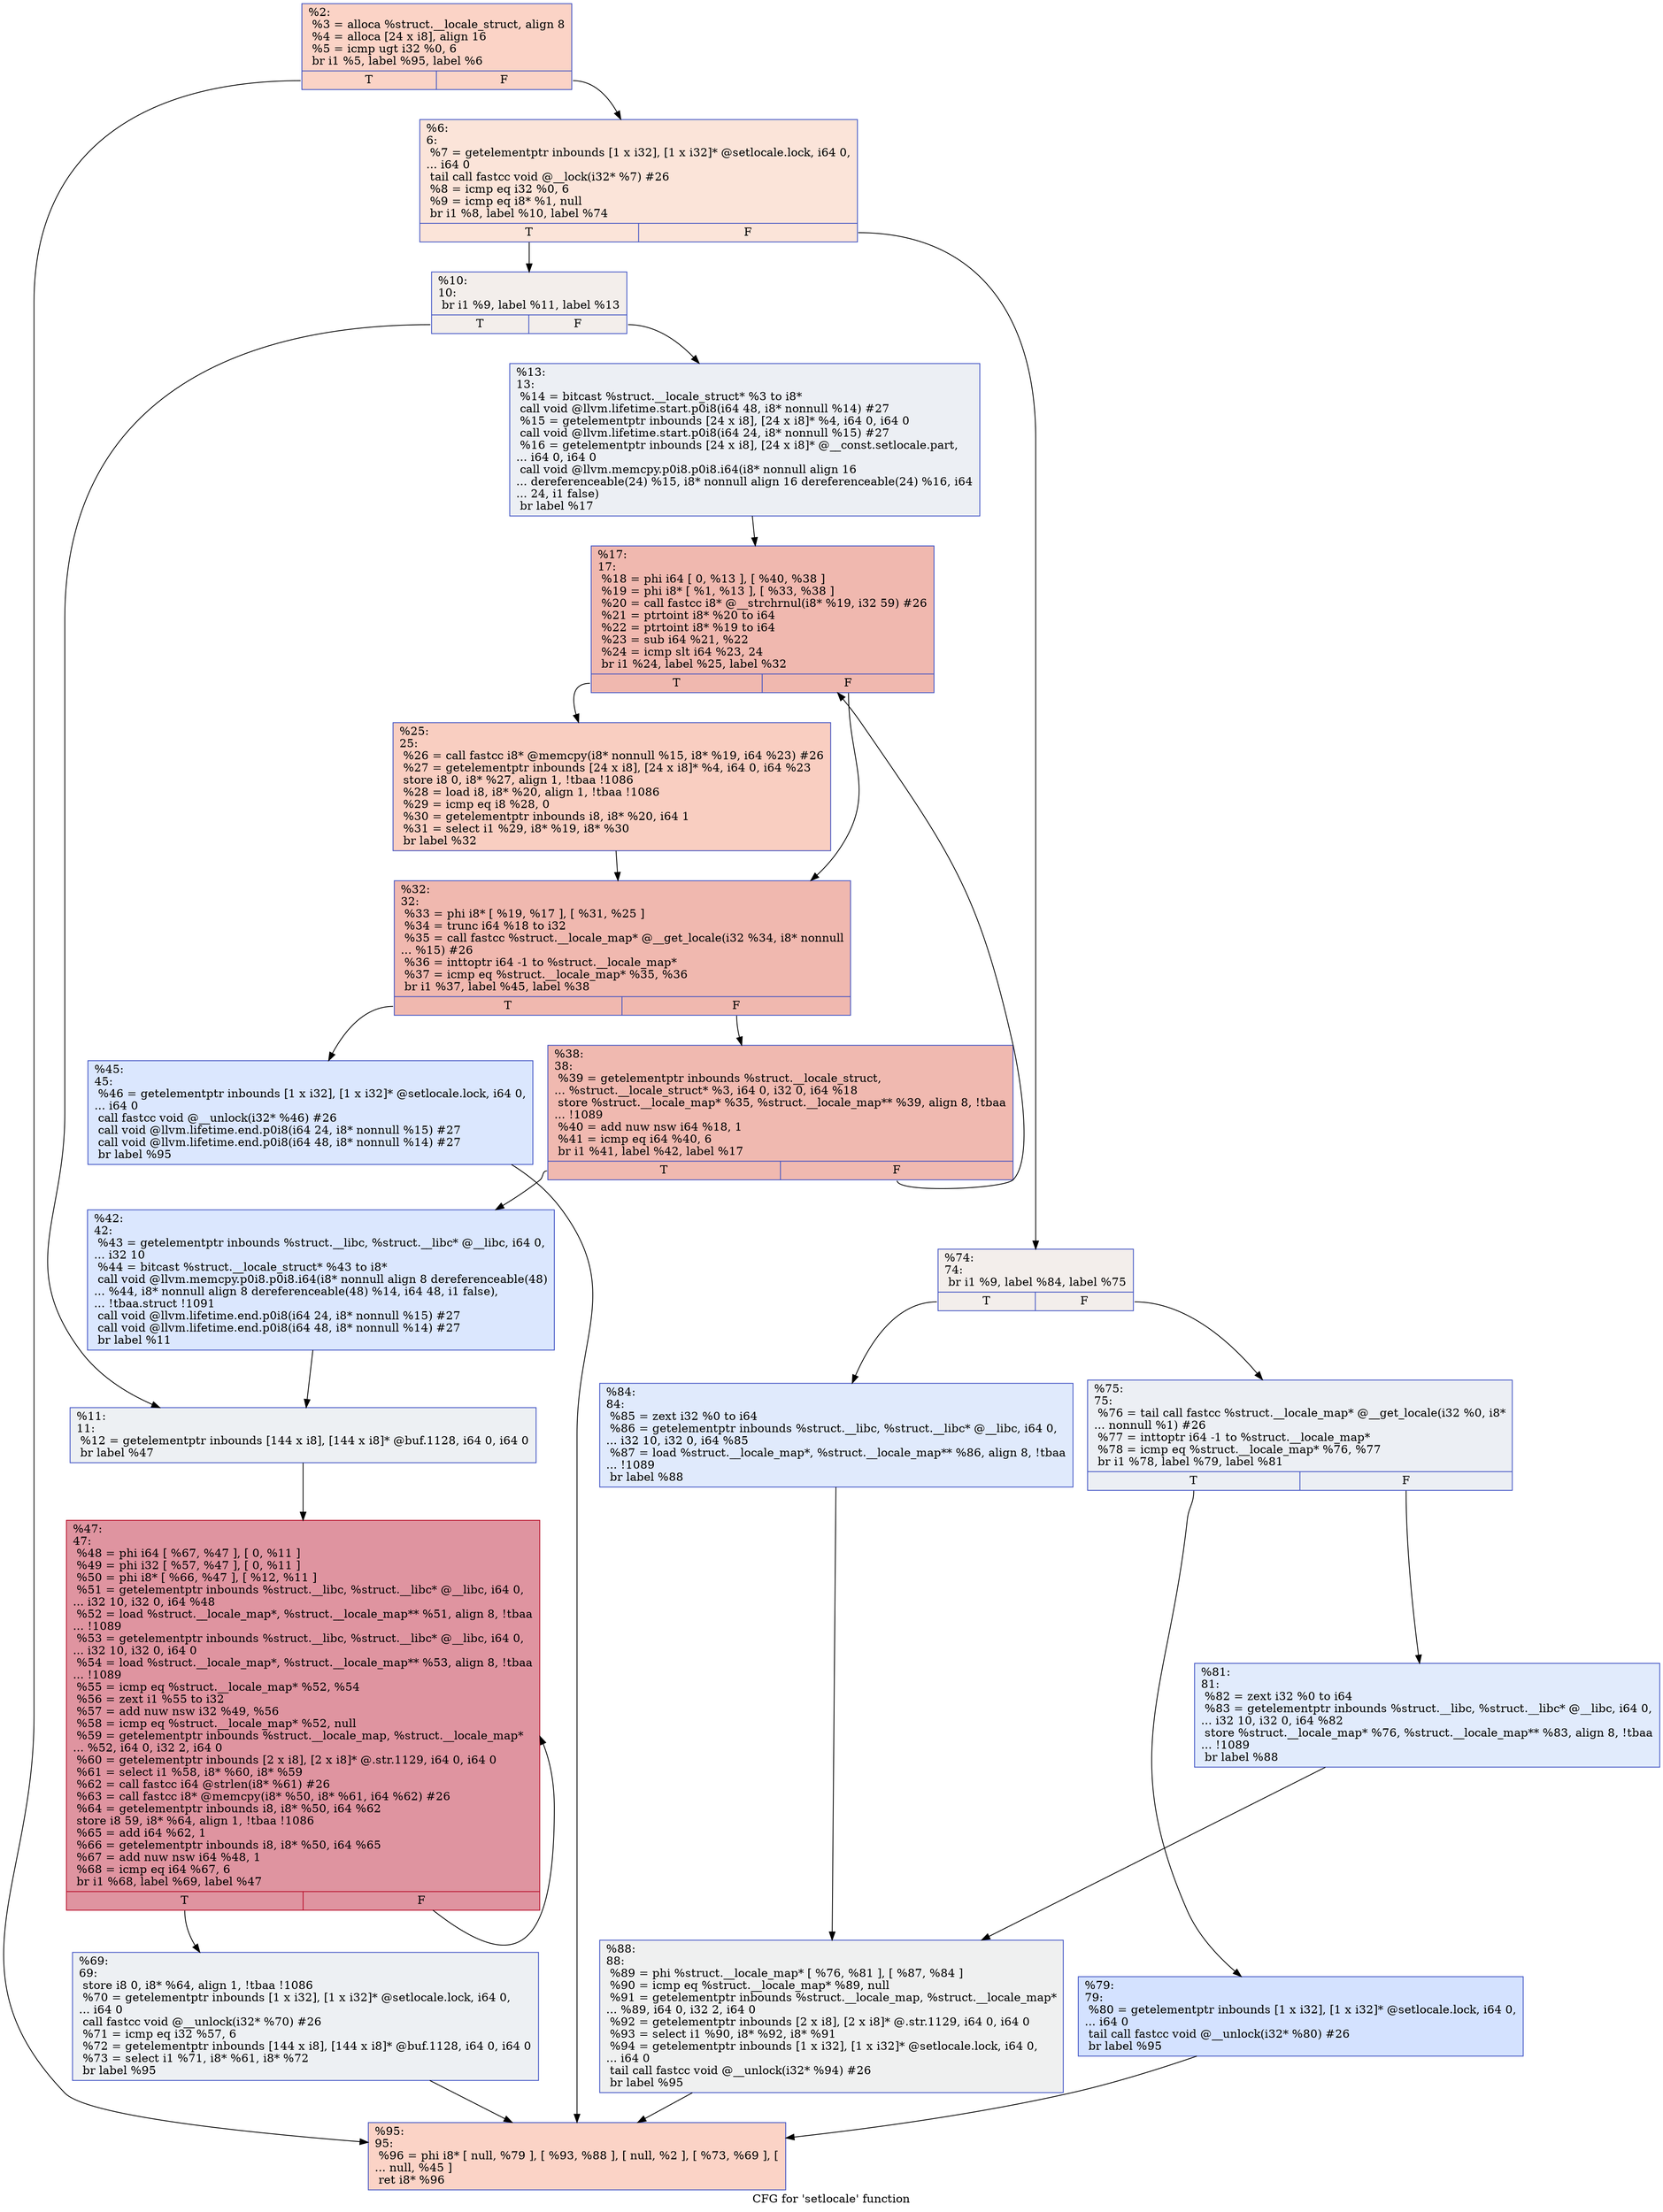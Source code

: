 digraph "CFG for 'setlocale' function" {
	label="CFG for 'setlocale' function";

	Node0x24aa1d0 [shape=record,color="#3d50c3ff", style=filled, fillcolor="#f59c7d70",label="{%2:\l  %3 = alloca %struct.__locale_struct, align 8\l  %4 = alloca [24 x i8], align 16\l  %5 = icmp ugt i32 %0, 6\l  br i1 %5, label %95, label %6\l|{<s0>T|<s1>F}}"];
	Node0x24aa1d0:s0 -> Node0x24aa8d0;
	Node0x24aa1d0:s1 -> Node0x24aa330;
	Node0x24aa330 [shape=record,color="#3d50c3ff", style=filled, fillcolor="#f5c1a970",label="{%6:\l6:                                                \l  %7 = getelementptr inbounds [1 x i32], [1 x i32]* @setlocale.lock, i64 0,\l... i64 0\l  tail call fastcc void @__lock(i32* %7) #26\l  %8 = icmp eq i32 %0, 6\l  %9 = icmp eq i8* %1, null\l  br i1 %8, label %10, label %74\l|{<s0>T|<s1>F}}"];
	Node0x24aa330:s0 -> Node0x24aa380;
	Node0x24aa330:s1 -> Node0x24aa6f0;
	Node0x24aa380 [shape=record,color="#3d50c3ff", style=filled, fillcolor="#e5d8d170",label="{%10:\l10:                                               \l  br i1 %9, label %11, label %13\l|{<s0>T|<s1>F}}"];
	Node0x24aa380:s0 -> Node0x24aa3d0;
	Node0x24aa380:s1 -> Node0x24aa420;
	Node0x24aa3d0 [shape=record,color="#3d50c3ff", style=filled, fillcolor="#d6dce470",label="{%11:\l11:                                               \l  %12 = getelementptr inbounds [144 x i8], [144 x i8]* @buf.1128, i64 0, i64 0\l  br label %47\l}"];
	Node0x24aa3d0 -> Node0x24aa650;
	Node0x24aa420 [shape=record,color="#3d50c3ff", style=filled, fillcolor="#d4dbe670",label="{%13:\l13:                                               \l  %14 = bitcast %struct.__locale_struct* %3 to i8*\l  call void @llvm.lifetime.start.p0i8(i64 48, i8* nonnull %14) #27\l  %15 = getelementptr inbounds [24 x i8], [24 x i8]* %4, i64 0, i64 0\l  call void @llvm.lifetime.start.p0i8(i64 24, i8* nonnull %15) #27\l  %16 = getelementptr inbounds [24 x i8], [24 x i8]* @__const.setlocale.part,\l... i64 0, i64 0\l  call void @llvm.memcpy.p0i8.p0i8.i64(i8* nonnull align 16\l... dereferenceable(24) %15, i8* nonnull align 16 dereferenceable(24) %16, i64\l... 24, i1 false)\l  br label %17\l}"];
	Node0x24aa420 -> Node0x24aa470;
	Node0x24aa470 [shape=record,color="#3d50c3ff", style=filled, fillcolor="#dc5d4a70",label="{%17:\l17:                                               \l  %18 = phi i64 [ 0, %13 ], [ %40, %38 ]\l  %19 = phi i8* [ %1, %13 ], [ %33, %38 ]\l  %20 = call fastcc i8* @__strchrnul(i8* %19, i32 59) #26\l  %21 = ptrtoint i8* %20 to i64\l  %22 = ptrtoint i8* %19 to i64\l  %23 = sub i64 %21, %22\l  %24 = icmp slt i64 %23, 24\l  br i1 %24, label %25, label %32\l|{<s0>T|<s1>F}}"];
	Node0x24aa470:s0 -> Node0x24aa4c0;
	Node0x24aa470:s1 -> Node0x24aa510;
	Node0x24aa4c0 [shape=record,color="#3d50c3ff", style=filled, fillcolor="#f2907270",label="{%25:\l25:                                               \l  %26 = call fastcc i8* @memcpy(i8* nonnull %15, i8* %19, i64 %23) #26\l  %27 = getelementptr inbounds [24 x i8], [24 x i8]* %4, i64 0, i64 %23\l  store i8 0, i8* %27, align 1, !tbaa !1086\l  %28 = load i8, i8* %20, align 1, !tbaa !1086\l  %29 = icmp eq i8 %28, 0\l  %30 = getelementptr inbounds i8, i8* %20, i64 1\l  %31 = select i1 %29, i8* %19, i8* %30\l  br label %32\l}"];
	Node0x24aa4c0 -> Node0x24aa510;
	Node0x24aa510 [shape=record,color="#3d50c3ff", style=filled, fillcolor="#dc5d4a70",label="{%32:\l32:                                               \l  %33 = phi i8* [ %19, %17 ], [ %31, %25 ]\l  %34 = trunc i64 %18 to i32\l  %35 = call fastcc %struct.__locale_map* @__get_locale(i32 %34, i8* nonnull\l... %15) #26\l  %36 = inttoptr i64 -1 to %struct.__locale_map*\l  %37 = icmp eq %struct.__locale_map* %35, %36\l  br i1 %37, label %45, label %38\l|{<s0>T|<s1>F}}"];
	Node0x24aa510:s0 -> Node0x24aa600;
	Node0x24aa510:s1 -> Node0x24aa560;
	Node0x24aa560 [shape=record,color="#3d50c3ff", style=filled, fillcolor="#de614d70",label="{%38:\l38:                                               \l  %39 = getelementptr inbounds %struct.__locale_struct,\l... %struct.__locale_struct* %3, i64 0, i32 0, i64 %18\l  store %struct.__locale_map* %35, %struct.__locale_map** %39, align 8, !tbaa\l... !1089\l  %40 = add nuw nsw i64 %18, 1\l  %41 = icmp eq i64 %40, 6\l  br i1 %41, label %42, label %17\l|{<s0>T|<s1>F}}"];
	Node0x24aa560:s0 -> Node0x24aa5b0;
	Node0x24aa560:s1 -> Node0x24aa470;
	Node0x24aa5b0 [shape=record,color="#3d50c3ff", style=filled, fillcolor="#aec9fc70",label="{%42:\l42:                                               \l  %43 = getelementptr inbounds %struct.__libc, %struct.__libc* @__libc, i64 0,\l... i32 10\l  %44 = bitcast %struct.__locale_struct* %43 to i8*\l  call void @llvm.memcpy.p0i8.p0i8.i64(i8* nonnull align 8 dereferenceable(48)\l... %44, i8* nonnull align 8 dereferenceable(48) %14, i64 48, i1 false),\l... !tbaa.struct !1091\l  call void @llvm.lifetime.end.p0i8(i64 24, i8* nonnull %15) #27\l  call void @llvm.lifetime.end.p0i8(i64 48, i8* nonnull %14) #27\l  br label %11\l}"];
	Node0x24aa5b0 -> Node0x24aa3d0;
	Node0x24aa600 [shape=record,color="#3d50c3ff", style=filled, fillcolor="#aec9fc70",label="{%45:\l45:                                               \l  %46 = getelementptr inbounds [1 x i32], [1 x i32]* @setlocale.lock, i64 0,\l... i64 0\l  call fastcc void @__unlock(i32* %46) #26\l  call void @llvm.lifetime.end.p0i8(i64 24, i8* nonnull %15) #27\l  call void @llvm.lifetime.end.p0i8(i64 48, i8* nonnull %14) #27\l  br label %95\l}"];
	Node0x24aa600 -> Node0x24aa8d0;
	Node0x24aa650 [shape=record,color="#b70d28ff", style=filled, fillcolor="#b70d2870",label="{%47:\l47:                                               \l  %48 = phi i64 [ %67, %47 ], [ 0, %11 ]\l  %49 = phi i32 [ %57, %47 ], [ 0, %11 ]\l  %50 = phi i8* [ %66, %47 ], [ %12, %11 ]\l  %51 = getelementptr inbounds %struct.__libc, %struct.__libc* @__libc, i64 0,\l... i32 10, i32 0, i64 %48\l  %52 = load %struct.__locale_map*, %struct.__locale_map** %51, align 8, !tbaa\l... !1089\l  %53 = getelementptr inbounds %struct.__libc, %struct.__libc* @__libc, i64 0,\l... i32 10, i32 0, i64 0\l  %54 = load %struct.__locale_map*, %struct.__locale_map** %53, align 8, !tbaa\l... !1089\l  %55 = icmp eq %struct.__locale_map* %52, %54\l  %56 = zext i1 %55 to i32\l  %57 = add nuw nsw i32 %49, %56\l  %58 = icmp eq %struct.__locale_map* %52, null\l  %59 = getelementptr inbounds %struct.__locale_map, %struct.__locale_map*\l... %52, i64 0, i32 2, i64 0\l  %60 = getelementptr inbounds [2 x i8], [2 x i8]* @.str.1129, i64 0, i64 0\l  %61 = select i1 %58, i8* %60, i8* %59\l  %62 = call fastcc i64 @strlen(i8* %61) #26\l  %63 = call fastcc i8* @memcpy(i8* %50, i8* %61, i64 %62) #26\l  %64 = getelementptr inbounds i8, i8* %50, i64 %62\l  store i8 59, i8* %64, align 1, !tbaa !1086\l  %65 = add i64 %62, 1\l  %66 = getelementptr inbounds i8, i8* %50, i64 %65\l  %67 = add nuw nsw i64 %48, 1\l  %68 = icmp eq i64 %67, 6\l  br i1 %68, label %69, label %47\l|{<s0>T|<s1>F}}"];
	Node0x24aa650:s0 -> Node0x24aa6a0;
	Node0x24aa650:s1 -> Node0x24aa650;
	Node0x24aa6a0 [shape=record,color="#3d50c3ff", style=filled, fillcolor="#d6dce470",label="{%69:\l69:                                               \l  store i8 0, i8* %64, align 1, !tbaa !1086\l  %70 = getelementptr inbounds [1 x i32], [1 x i32]* @setlocale.lock, i64 0,\l... i64 0\l  call fastcc void @__unlock(i32* %70) #26\l  %71 = icmp eq i32 %57, 6\l  %72 = getelementptr inbounds [144 x i8], [144 x i8]* @buf.1128, i64 0, i64 0\l  %73 = select i1 %71, i8* %61, i8* %72\l  br label %95\l}"];
	Node0x24aa6a0 -> Node0x24aa8d0;
	Node0x24aa6f0 [shape=record,color="#3d50c3ff", style=filled, fillcolor="#e5d8d170",label="{%74:\l74:                                               \l  br i1 %9, label %84, label %75\l|{<s0>T|<s1>F}}"];
	Node0x24aa6f0:s0 -> Node0x24aa830;
	Node0x24aa6f0:s1 -> Node0x24aa740;
	Node0x24aa740 [shape=record,color="#3d50c3ff", style=filled, fillcolor="#d4dbe670",label="{%75:\l75:                                               \l  %76 = tail call fastcc %struct.__locale_map* @__get_locale(i32 %0, i8*\l... nonnull %1) #26\l  %77 = inttoptr i64 -1 to %struct.__locale_map*\l  %78 = icmp eq %struct.__locale_map* %76, %77\l  br i1 %78, label %79, label %81\l|{<s0>T|<s1>F}}"];
	Node0x24aa740:s0 -> Node0x24aa790;
	Node0x24aa740:s1 -> Node0x24aa7e0;
	Node0x24aa790 [shape=record,color="#3d50c3ff", style=filled, fillcolor="#9ebeff70",label="{%79:\l79:                                               \l  %80 = getelementptr inbounds [1 x i32], [1 x i32]* @setlocale.lock, i64 0,\l... i64 0\l  tail call fastcc void @__unlock(i32* %80) #26\l  br label %95\l}"];
	Node0x24aa790 -> Node0x24aa8d0;
	Node0x24aa7e0 [shape=record,color="#3d50c3ff", style=filled, fillcolor="#bbd1f870",label="{%81:\l81:                                               \l  %82 = zext i32 %0 to i64\l  %83 = getelementptr inbounds %struct.__libc, %struct.__libc* @__libc, i64 0,\l... i32 10, i32 0, i64 %82\l  store %struct.__locale_map* %76, %struct.__locale_map** %83, align 8, !tbaa\l... !1089\l  br label %88\l}"];
	Node0x24aa7e0 -> Node0x24aa880;
	Node0x24aa830 [shape=record,color="#3d50c3ff", style=filled, fillcolor="#b9d0f970",label="{%84:\l84:                                               \l  %85 = zext i32 %0 to i64\l  %86 = getelementptr inbounds %struct.__libc, %struct.__libc* @__libc, i64 0,\l... i32 10, i32 0, i64 %85\l  %87 = load %struct.__locale_map*, %struct.__locale_map** %86, align 8, !tbaa\l... !1089\l  br label %88\l}"];
	Node0x24aa830 -> Node0x24aa880;
	Node0x24aa880 [shape=record,color="#3d50c3ff", style=filled, fillcolor="#dbdcde70",label="{%88:\l88:                                               \l  %89 = phi %struct.__locale_map* [ %76, %81 ], [ %87, %84 ]\l  %90 = icmp eq %struct.__locale_map* %89, null\l  %91 = getelementptr inbounds %struct.__locale_map, %struct.__locale_map*\l... %89, i64 0, i32 2, i64 0\l  %92 = getelementptr inbounds [2 x i8], [2 x i8]* @.str.1129, i64 0, i64 0\l  %93 = select i1 %90, i8* %92, i8* %91\l  %94 = getelementptr inbounds [1 x i32], [1 x i32]* @setlocale.lock, i64 0,\l... i64 0\l  tail call fastcc void @__unlock(i32* %94) #26\l  br label %95\l}"];
	Node0x24aa880 -> Node0x24aa8d0;
	Node0x24aa8d0 [shape=record,color="#3d50c3ff", style=filled, fillcolor="#f59c7d70",label="{%95:\l95:                                               \l  %96 = phi i8* [ null, %79 ], [ %93, %88 ], [ null, %2 ], [ %73, %69 ], [\l... null, %45 ]\l  ret i8* %96\l}"];
}
